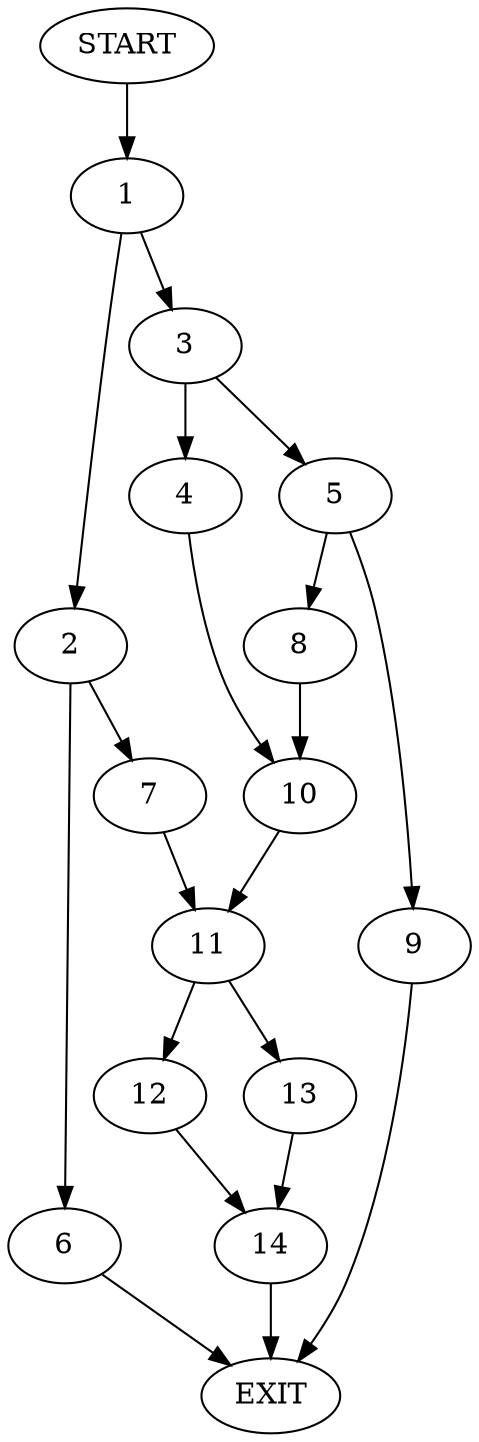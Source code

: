 digraph {
0 [label="START"]
15 [label="EXIT"]
0 -> 1
1 -> 2
1 -> 3
3 -> 4
3 -> 5
2 -> 6
2 -> 7
5 -> 8
5 -> 9
4 -> 10
8 -> 10
9 -> 15
10 -> 11
11 -> 12
11 -> 13
6 -> 15
7 -> 11
12 -> 14
13 -> 14
14 -> 15
}
